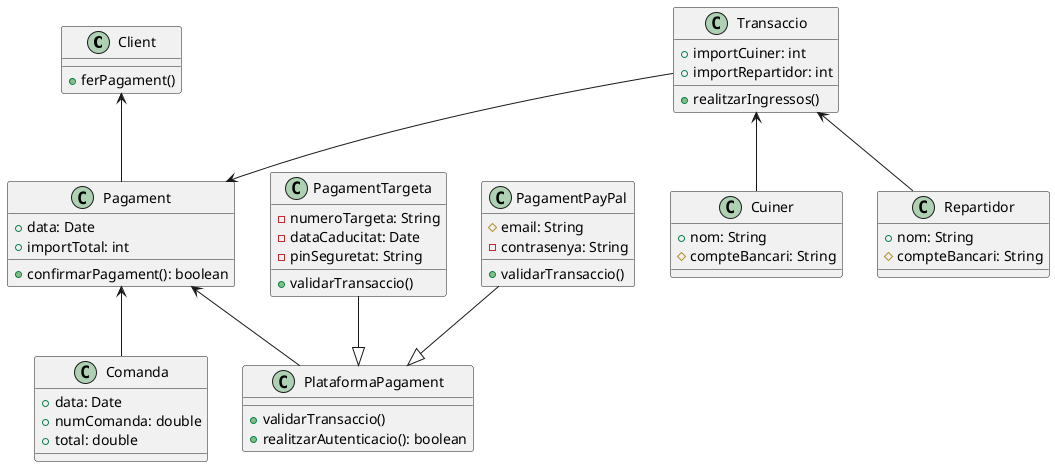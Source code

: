 @startuml

class Client{
  +ferPagament()
}

class Comanda {
  +data: Date
  +numComanda: double
  +total: double
}

class Pagament {
  +data: Date
  +importTotal: int
  +confirmarPagament(): boolean
}

class PagamentTargeta {
  -numeroTargeta: String
  -dataCaducitat: Date
  -pinSeguretat: String
  +validarTransaccio()
}

class PagamentPayPal {
  #email: String
  -contrasenya: String
  +validarTransaccio()
}

class PlataformaPagament {
  +validarTransaccio()
  +realitzarAutenticacio(): boolean
}

class Transaccio {
  +importCuiner: int
  +importRepartidor: int
  +realitzarIngressos()
}

class Cuiner {
  +nom: String
  #compteBancari: String
}

class Repartidor {
  +nom: String
  #compteBancari: String
}

Client <-- Pagament
Pagament <-- Comanda
Pagament <-- PlataformaPagament
PagamentTargeta --|> PlataformaPagament
PagamentPayPal --|> PlataformaPagament
Transaccio --> Pagament
Transaccio <-- Cuiner
Transaccio <-- Repartidor

@enduml
